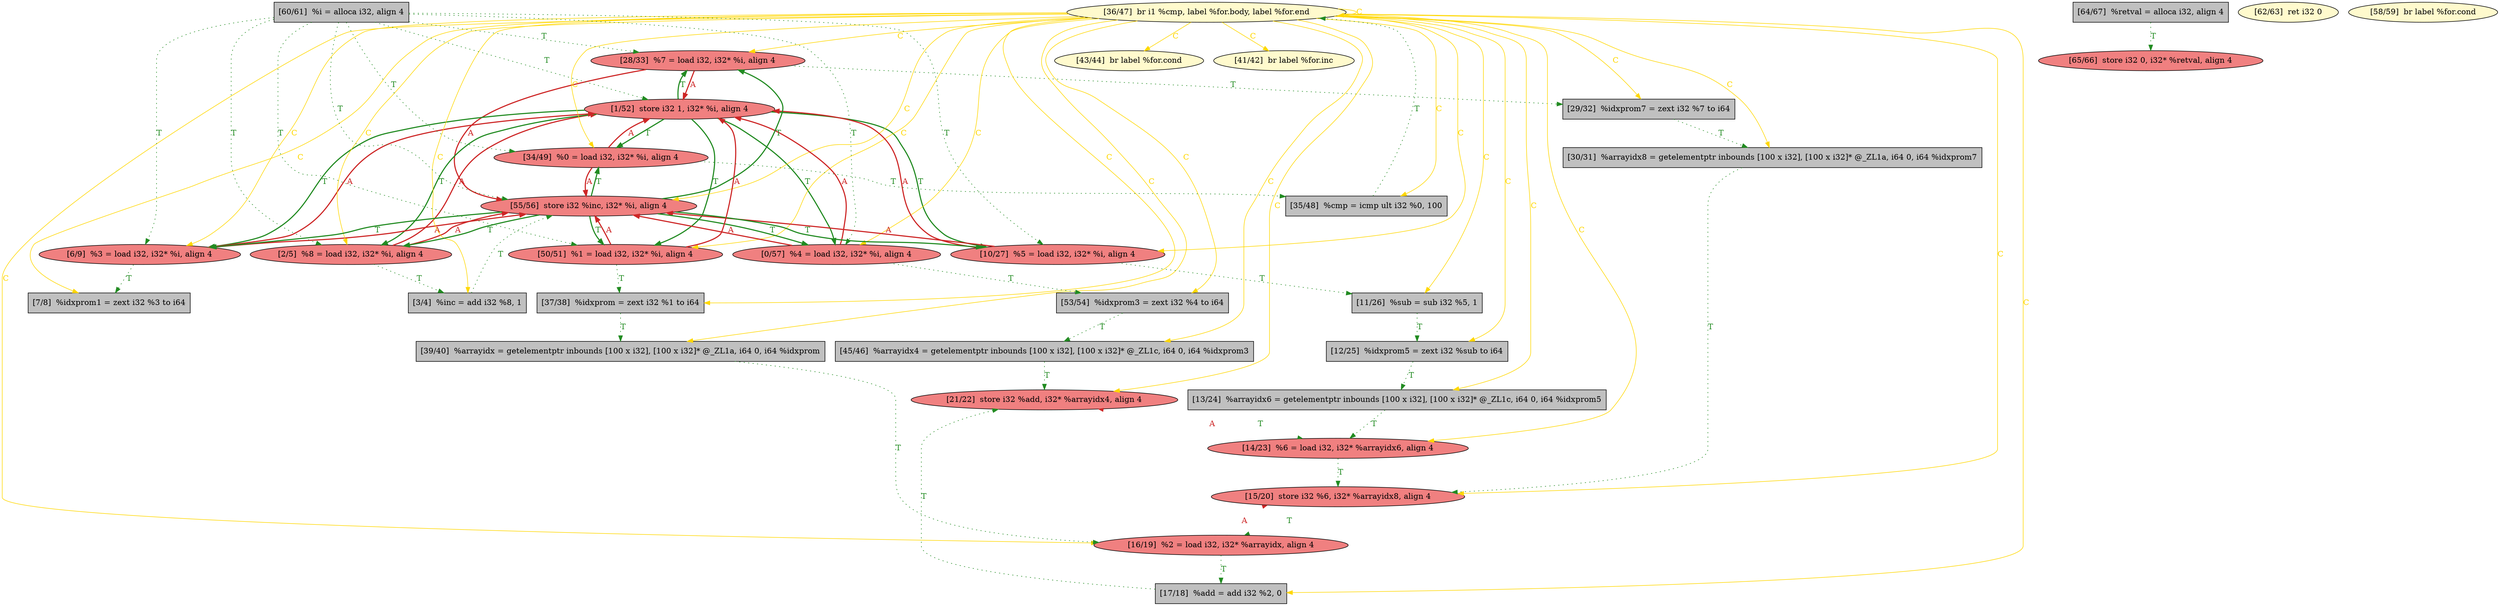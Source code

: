 
digraph G {


node63 [fillcolor=grey,label="[53/54]  %idxprom3 = zext i32 %4 to i64",shape=rectangle,style=filled ]
node62 [fillcolor=grey,label="[45/46]  %arrayidx4 = getelementptr inbounds [100 x i32], [100 x i32]* @_ZL1c, i64 0, i64 %idxprom3",shape=rectangle,style=filled ]
node61 [fillcolor=grey,label="[13/24]  %arrayidx6 = getelementptr inbounds [100 x i32], [100 x i32]* @_ZL1c, i64 0, i64 %idxprom5",shape=rectangle,style=filled ]
node60 [fillcolor=lightcoral,label="[28/33]  %7 = load i32, i32* %i, align 4",shape=ellipse,style=filled ]
node58 [fillcolor=grey,label="[11/26]  %sub = sub i32 %5, 1",shape=rectangle,style=filled ]
node57 [fillcolor=grey,label="[64/67]  %retval = alloca i32, align 4",shape=rectangle,style=filled ]
node56 [fillcolor=lemonchiffon,label="[62/63]  ret i32 0",shape=ellipse,style=filled ]
node59 [fillcolor=lemonchiffon,label="[43/44]  br label %for.cond",shape=ellipse,style=filled ]
node53 [fillcolor=lightcoral,label="[2/5]  %8 = load i32, i32* %i, align 4",shape=ellipse,style=filled ]
node52 [fillcolor=grey,label="[29/32]  %idxprom7 = zext i32 %7 to i64",shape=rectangle,style=filled ]
node51 [fillcolor=grey,label="[3/4]  %inc = add i32 %8, 1",shape=rectangle,style=filled ]
node39 [fillcolor=lightcoral,label="[14/23]  %6 = load i32, i32* %arrayidx6, align 4",shape=ellipse,style=filled ]
node65 [fillcolor=lightcoral,label="[65/66]  store i32 0, i32* %retval, align 4",shape=ellipse,style=filled ]
node64 [fillcolor=lightcoral,label="[1/52]  store i32 1, i32* %i, align 4",shape=ellipse,style=filled ]
node44 [fillcolor=lightcoral,label="[6/9]  %3 = load i32, i32* %i, align 4",shape=ellipse,style=filled ]
node38 [fillcolor=lemonchiffon,label="[36/47]  br i1 %cmp, label %for.body, label %for.end",shape=ellipse,style=filled ]
node36 [fillcolor=grey,label="[30/31]  %arrayidx8 = getelementptr inbounds [100 x i32], [100 x i32]* @_ZL1a, i64 0, i64 %idxprom7",shape=rectangle,style=filled ]
node47 [fillcolor=lightcoral,label="[10/27]  %5 = load i32, i32* %i, align 4",shape=ellipse,style=filled ]
node50 [fillcolor=grey,label="[37/38]  %idxprom = zext i32 %1 to i64",shape=rectangle,style=filled ]
node34 [fillcolor=lightcoral,label="[0/57]  %4 = load i32, i32* %i, align 4",shape=ellipse,style=filled ]
node45 [fillcolor=grey,label="[35/48]  %cmp = icmp ult i32 %0, 100",shape=rectangle,style=filled ]
node54 [fillcolor=lightcoral,label="[55/56]  store i32 %inc, i32* %i, align 4",shape=ellipse,style=filled ]
node40 [fillcolor=lightcoral,label="[16/19]  %2 = load i32, i32* %arrayidx, align 4",shape=ellipse,style=filled ]
node67 [fillcolor=lightcoral,label="[50/51]  %1 = load i32, i32* %i, align 4",shape=ellipse,style=filled ]
node48 [fillcolor=lemonchiffon,label="[41/42]  br label %for.inc",shape=ellipse,style=filled ]
node35 [fillcolor=lemonchiffon,label="[58/59]  br label %for.cond",shape=ellipse,style=filled ]
node49 [fillcolor=grey,label="[7/8]  %idxprom1 = zext i32 %3 to i64",shape=rectangle,style=filled ]
node37 [fillcolor=grey,label="[17/18]  %add = add i32 %2, 0",shape=rectangle,style=filled ]
node41 [fillcolor=lightcoral,label="[21/22]  store i32 %add, i32* %arrayidx4, align 4",shape=ellipse,style=filled ]
node43 [fillcolor=grey,label="[60/61]  %i = alloca i32, align 4",shape=rectangle,style=filled ]
node42 [fillcolor=grey,label="[39/40]  %arrayidx = getelementptr inbounds [100 x i32], [100 x i32]* @_ZL1a, i64 0, i64 %idxprom",shape=rectangle,style=filled ]
node66 [fillcolor=grey,label="[12/25]  %idxprom5 = zext i32 %sub to i64",shape=rectangle,style=filled ]
node55 [fillcolor=lightcoral,label="[15/20]  store i32 %6, i32* %arrayidx8, align 4",shape=ellipse,style=filled ]
node46 [fillcolor=lightcoral,label="[34/49]  %0 = load i32, i32* %i, align 4",shape=ellipse,style=filled ]

node38->node50 [color=gold,label="C",fontcolor=gold ]
node54->node60 [style=solid,color=forestgreen,label="T",penwidth=2.0,fontcolor=forestgreen ]
node38->node46 [color=gold,label="C",fontcolor=gold ]
node38->node37 [color=gold,label="C",fontcolor=gold ]
node67->node64 [style=solid,color=firebrick3,label="A",penwidth=2.0,fontcolor=firebrick3 ]
node38->node67 [color=gold,label="C",fontcolor=gold ]
node64->node67 [style=solid,color=forestgreen,label="T",penwidth=2.0,fontcolor=forestgreen ]
node57->node65 [style=dotted,color=forestgreen,label="T",penwidth=1.0,fontcolor=forestgreen ]
node38->node59 [color=gold,label="C",fontcolor=gold ]
node60->node52 [style=dotted,color=forestgreen,label="T",penwidth=1.0,fontcolor=forestgreen ]
node40->node55 [style=solid,color=firebrick3,label="A",penwidth=0.0,fontcolor=firebrick3 ]
node38->node47 [color=gold,label="C",fontcolor=gold ]
node43->node64 [style=dotted,color=forestgreen,label="T",penwidth=1.0,fontcolor=forestgreen ]
node38->node42 [color=gold,label="C",fontcolor=gold ]
node53->node51 [style=dotted,color=forestgreen,label="T",penwidth=1.0,fontcolor=forestgreen ]
node38->node45 [color=gold,label="C",fontcolor=gold ]
node34->node64 [style=solid,color=firebrick3,label="A",penwidth=2.0,fontcolor=firebrick3 ]
node54->node46 [style=solid,color=forestgreen,label="T",penwidth=2.0,fontcolor=forestgreen ]
node53->node64 [style=solid,color=firebrick3,label="A",penwidth=2.0,fontcolor=firebrick3 ]
node63->node62 [style=dotted,color=forestgreen,label="T",penwidth=1.0,fontcolor=forestgreen ]
node38->node34 [color=gold,label="C",fontcolor=gold ]
node43->node53 [style=dotted,color=forestgreen,label="T",penwidth=1.0,fontcolor=forestgreen ]
node44->node64 [style=solid,color=firebrick3,label="A",penwidth=2.0,fontcolor=firebrick3 ]
node51->node54 [style=dotted,color=forestgreen,label="T",penwidth=1.0,fontcolor=forestgreen ]
node64->node44 [style=solid,color=forestgreen,label="T",penwidth=2.0,fontcolor=forestgreen ]
node38->node41 [color=gold,label="C",fontcolor=gold ]
node44->node49 [style=dotted,color=forestgreen,label="T",penwidth=1.0,fontcolor=forestgreen ]
node43->node44 [style=dotted,color=forestgreen,label="T",penwidth=1.0,fontcolor=forestgreen ]
node64->node53 [style=solid,color=forestgreen,label="T",penwidth=2.0,fontcolor=forestgreen ]
node46->node54 [style=solid,color=firebrick3,label="A",penwidth=2.0,fontcolor=firebrick3 ]
node54->node44 [style=solid,color=forestgreen,label="T",penwidth=2.0,fontcolor=forestgreen ]
node43->node34 [style=dotted,color=forestgreen,label="T",penwidth=1.0,fontcolor=forestgreen ]
node46->node45 [style=dotted,color=forestgreen,label="T",penwidth=1.0,fontcolor=forestgreen ]
node38->node40 [color=gold,label="C",fontcolor=gold ]
node38->node63 [color=gold,label="C",fontcolor=gold ]
node52->node36 [style=dotted,color=forestgreen,label="T",penwidth=1.0,fontcolor=forestgreen ]
node38->node39 [color=gold,label="C",fontcolor=gold ]
node47->node64 [style=solid,color=firebrick3,label="A",penwidth=2.0,fontcolor=firebrick3 ]
node38->node66 [color=gold,label="C",fontcolor=gold ]
node38->node55 [color=gold,label="C",fontcolor=gold ]
node38->node52 [color=gold,label="C",fontcolor=gold ]
node54->node47 [style=solid,color=forestgreen,label="T",penwidth=2.0,fontcolor=forestgreen ]
node58->node66 [style=dotted,color=forestgreen,label="T",penwidth=1.0,fontcolor=forestgreen ]
node38->node61 [color=gold,label="C",fontcolor=gold ]
node38->node60 [color=gold,label="C",fontcolor=gold ]
node64->node34 [style=solid,color=forestgreen,label="T",penwidth=2.0,fontcolor=forestgreen ]
node38->node36 [color=gold,label="C",fontcolor=gold ]
node61->node39 [style=dotted,color=forestgreen,label="T",penwidth=1.0,fontcolor=forestgreen ]
node38->node62 [color=gold,label="C",fontcolor=gold ]
node38->node54 [color=gold,label="C",fontcolor=gold ]
node53->node54 [style=solid,color=firebrick3,label="A",penwidth=2.0,fontcolor=firebrick3 ]
node38->node44 [color=gold,label="C",fontcolor=gold ]
node43->node47 [style=dotted,color=forestgreen,label="T",penwidth=1.0,fontcolor=forestgreen ]
node64->node47 [style=solid,color=forestgreen,label="T",penwidth=2.0,fontcolor=forestgreen ]
node50->node42 [style=dotted,color=forestgreen,label="T",penwidth=1.0,fontcolor=forestgreen ]
node47->node54 [style=solid,color=firebrick3,label="A",penwidth=2.0,fontcolor=firebrick3 ]
node43->node67 [style=dotted,color=forestgreen,label="T",penwidth=1.0,fontcolor=forestgreen ]
node43->node54 [style=dotted,color=forestgreen,label="T",penwidth=1.0,fontcolor=forestgreen ]
node38->node51 [color=gold,label="C",fontcolor=gold ]
node34->node54 [style=solid,color=firebrick3,label="A",penwidth=2.0,fontcolor=firebrick3 ]
node39->node41 [style=solid,color=firebrick3,label="A",penwidth=0.0,fontcolor=firebrick3 ]
node38->node49 [color=gold,label="C",fontcolor=gold ]
node41->node39 [style=solid,color=forestgreen,label="T",penwidth=0.0,fontcolor=forestgreen ]
node60->node54 [style=solid,color=firebrick3,label="A",penwidth=2.0,fontcolor=firebrick3 ]
node40->node37 [style=dotted,color=forestgreen,label="T",penwidth=1.0,fontcolor=forestgreen ]
node67->node50 [style=dotted,color=forestgreen,label="T",penwidth=1.0,fontcolor=forestgreen ]
node47->node58 [style=dotted,color=forestgreen,label="T",penwidth=1.0,fontcolor=forestgreen ]
node36->node55 [style=dotted,color=forestgreen,label="T",penwidth=1.0,fontcolor=forestgreen ]
node62->node41 [style=dotted,color=forestgreen,label="T",penwidth=1.0,fontcolor=forestgreen ]
node64->node46 [style=solid,color=forestgreen,label="T",penwidth=2.0,fontcolor=forestgreen ]
node38->node58 [color=gold,label="C",fontcolor=gold ]
node38->node48 [color=gold,label="C",fontcolor=gold ]
node34->node63 [style=dotted,color=forestgreen,label="T",penwidth=1.0,fontcolor=forestgreen ]
node37->node41 [style=dotted,color=forestgreen,label="T",penwidth=1.0,fontcolor=forestgreen ]
node39->node55 [style=dotted,color=forestgreen,label="T",penwidth=1.0,fontcolor=forestgreen ]
node38->node53 [color=gold,label="C",fontcolor=gold ]
node43->node60 [style=dotted,color=forestgreen,label="T",penwidth=1.0,fontcolor=forestgreen ]
node43->node46 [style=dotted,color=forestgreen,label="T",penwidth=1.0,fontcolor=forestgreen ]
node42->node40 [style=dotted,color=forestgreen,label="T",penwidth=1.0,fontcolor=forestgreen ]
node60->node64 [style=solid,color=firebrick3,label="A",penwidth=2.0,fontcolor=firebrick3 ]
node64->node60 [style=solid,color=forestgreen,label="T",penwidth=2.0,fontcolor=forestgreen ]
node54->node67 [style=solid,color=forestgreen,label="T",penwidth=2.0,fontcolor=forestgreen ]
node45->node38 [style=dotted,color=forestgreen,label="T",penwidth=1.0,fontcolor=forestgreen ]
node54->node53 [style=solid,color=forestgreen,label="T",penwidth=2.0,fontcolor=forestgreen ]
node38->node38 [color=gold,label="C",fontcolor=gold ]
node46->node64 [style=solid,color=firebrick3,label="A",penwidth=2.0,fontcolor=firebrick3 ]
node67->node54 [style=solid,color=firebrick3,label="A",penwidth=2.0,fontcolor=firebrick3 ]
node66->node61 [style=dotted,color=forestgreen,label="T",penwidth=1.0,fontcolor=forestgreen ]
node44->node54 [style=solid,color=firebrick3,label="A",penwidth=2.0,fontcolor=firebrick3 ]
node55->node40 [style=solid,color=forestgreen,label="T",penwidth=0.0,fontcolor=forestgreen ]
node54->node34 [style=solid,color=forestgreen,label="T",penwidth=2.0,fontcolor=forestgreen ]


}
